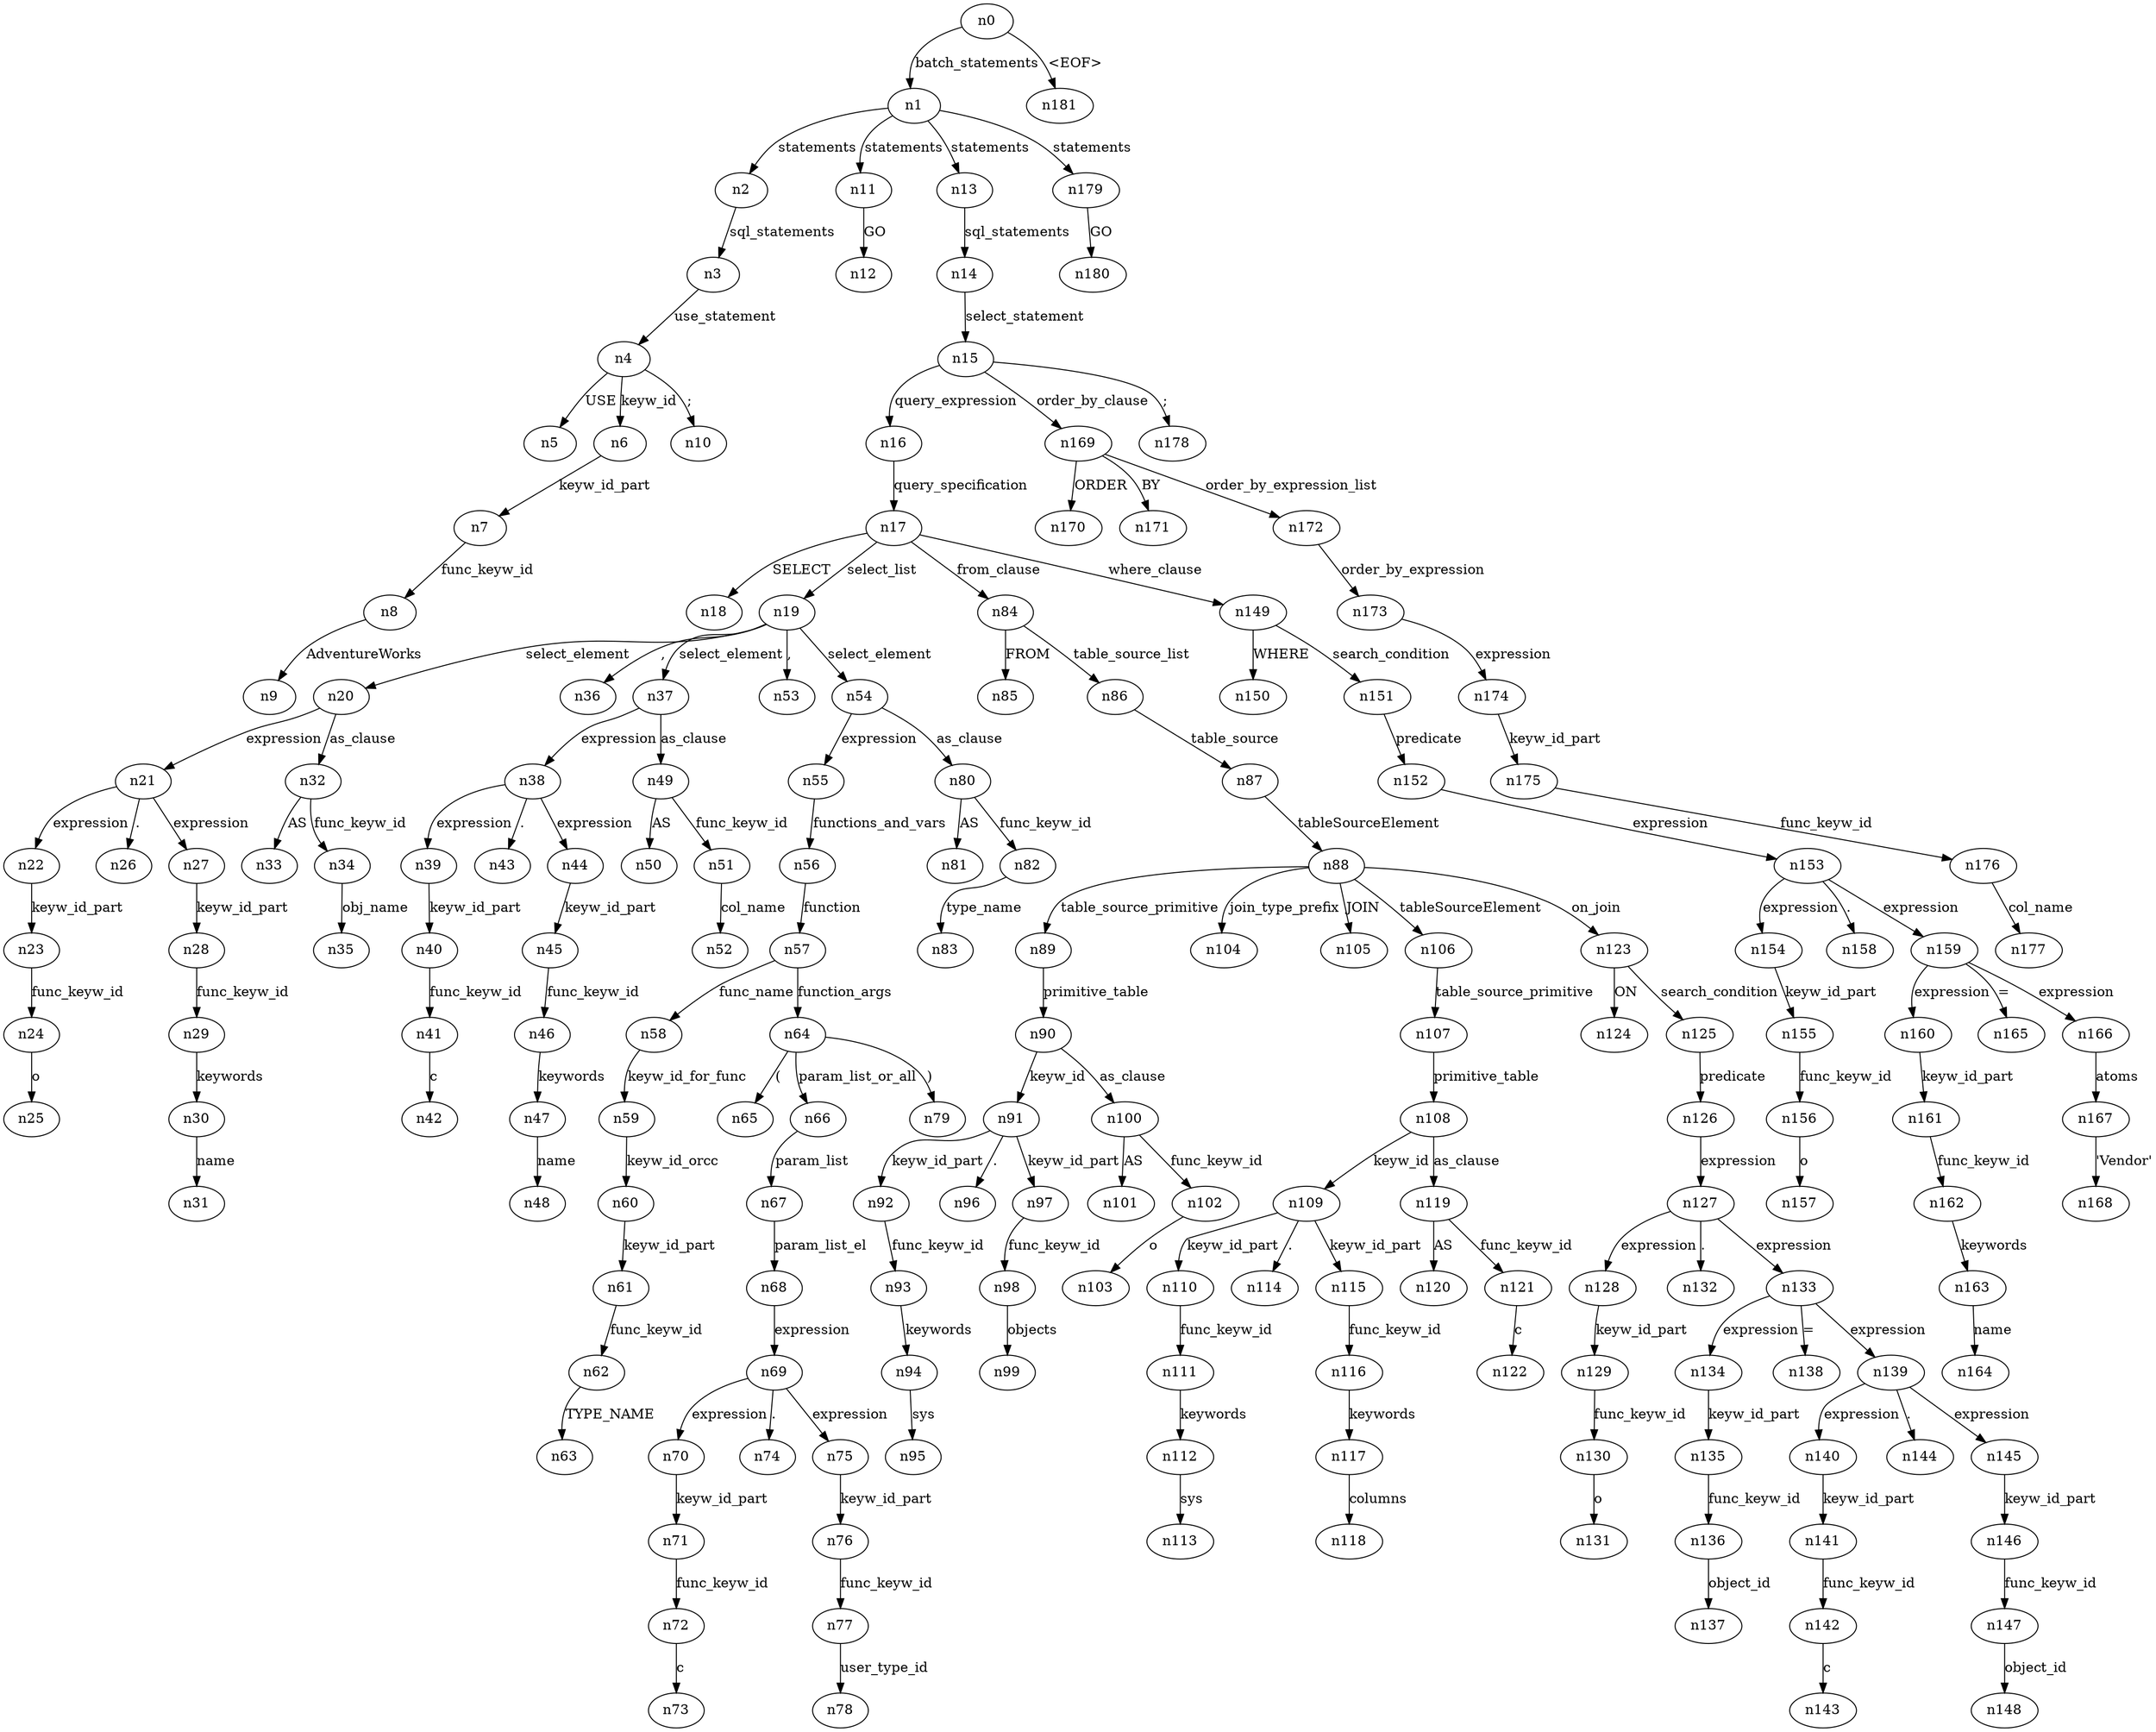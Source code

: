digraph ParseTree {
  n0 -> n1 [label="batch_statements"];
  n1 -> n2 [label="statements"];
  n2 -> n3 [label="sql_statements"];
  n3 -> n4 [label="use_statement"];
  n4 -> n5 [label="USE"];
  n4 -> n6 [label="keyw_id"];
  n6 -> n7 [label="keyw_id_part"];
  n7 -> n8 [label="func_keyw_id"];
  n8 -> n9 [label="AdventureWorks"];
  n4 -> n10 [label=";"];
  n1 -> n11 [label="statements"];
  n11 -> n12 [label="GO"];
  n1 -> n13 [label="statements"];
  n13 -> n14 [label="sql_statements"];
  n14 -> n15 [label="select_statement"];
  n15 -> n16 [label="query_expression"];
  n16 -> n17 [label="query_specification"];
  n17 -> n18 [label="SELECT"];
  n17 -> n19 [label="select_list"];
  n19 -> n20 [label="select_element"];
  n20 -> n21 [label="expression"];
  n21 -> n22 [label="expression"];
  n22 -> n23 [label="keyw_id_part"];
  n23 -> n24 [label="func_keyw_id"];
  n24 -> n25 [label="o"];
  n21 -> n26 [label="."];
  n21 -> n27 [label="expression"];
  n27 -> n28 [label="keyw_id_part"];
  n28 -> n29 [label="func_keyw_id"];
  n29 -> n30 [label="keywords"];
  n30 -> n31 [label="name"];
  n20 -> n32 [label="as_clause"];
  n32 -> n33 [label="AS"];
  n32 -> n34 [label="func_keyw_id"];
  n34 -> n35 [label="obj_name"];
  n19 -> n36 [label=","];
  n19 -> n37 [label="select_element"];
  n37 -> n38 [label="expression"];
  n38 -> n39 [label="expression"];
  n39 -> n40 [label="keyw_id_part"];
  n40 -> n41 [label="func_keyw_id"];
  n41 -> n42 [label="c"];
  n38 -> n43 [label="."];
  n38 -> n44 [label="expression"];
  n44 -> n45 [label="keyw_id_part"];
  n45 -> n46 [label="func_keyw_id"];
  n46 -> n47 [label="keywords"];
  n47 -> n48 [label="name"];
  n37 -> n49 [label="as_clause"];
  n49 -> n50 [label="AS"];
  n49 -> n51 [label="func_keyw_id"];
  n51 -> n52 [label="col_name"];
  n19 -> n53 [label=","];
  n19 -> n54 [label="select_element"];
  n54 -> n55 [label="expression"];
  n55 -> n56 [label="functions_and_vars"];
  n56 -> n57 [label="function"];
  n57 -> n58 [label="func_name"];
  n58 -> n59 [label="keyw_id_for_func"];
  n59 -> n60 [label="keyw_id_orcc"];
  n60 -> n61 [label="keyw_id_part"];
  n61 -> n62 [label="func_keyw_id"];
  n62 -> n63 [label="TYPE_NAME"];
  n57 -> n64 [label="function_args"];
  n64 -> n65 [label="("];
  n64 -> n66 [label="param_list_or_all"];
  n66 -> n67 [label="param_list"];
  n67 -> n68 [label="param_list_el"];
  n68 -> n69 [label="expression"];
  n69 -> n70 [label="expression"];
  n70 -> n71 [label="keyw_id_part"];
  n71 -> n72 [label="func_keyw_id"];
  n72 -> n73 [label="c"];
  n69 -> n74 [label="."];
  n69 -> n75 [label="expression"];
  n75 -> n76 [label="keyw_id_part"];
  n76 -> n77 [label="func_keyw_id"];
  n77 -> n78 [label="user_type_id"];
  n64 -> n79 [label=")"];
  n54 -> n80 [label="as_clause"];
  n80 -> n81 [label="AS"];
  n80 -> n82 [label="func_keyw_id"];
  n82 -> n83 [label="type_name"];
  n17 -> n84 [label="from_clause"];
  n84 -> n85 [label="FROM"];
  n84 -> n86 [label="table_source_list"];
  n86 -> n87 [label="table_source"];
  n87 -> n88 [label="tableSourceElement"];
  n88 -> n89 [label="table_source_primitive"];
  n89 -> n90 [label="primitive_table"];
  n90 -> n91 [label="keyw_id"];
  n91 -> n92 [label="keyw_id_part"];
  n92 -> n93 [label="func_keyw_id"];
  n93 -> n94 [label="keywords"];
  n94 -> n95 [label="sys"];
  n91 -> n96 [label="."];
  n91 -> n97 [label="keyw_id_part"];
  n97 -> n98 [label="func_keyw_id"];
  n98 -> n99 [label="objects"];
  n90 -> n100 [label="as_clause"];
  n100 -> n101 [label="AS"];
  n100 -> n102 [label="func_keyw_id"];
  n102 -> n103 [label="o"];
  n88 -> n104 [label="join_type_prefix"];
  n88 -> n105 [label="JOIN"];
  n88 -> n106 [label="tableSourceElement"];
  n106 -> n107 [label="table_source_primitive"];
  n107 -> n108 [label="primitive_table"];
  n108 -> n109 [label="keyw_id"];
  n109 -> n110 [label="keyw_id_part"];
  n110 -> n111 [label="func_keyw_id"];
  n111 -> n112 [label="keywords"];
  n112 -> n113 [label="sys"];
  n109 -> n114 [label="."];
  n109 -> n115 [label="keyw_id_part"];
  n115 -> n116 [label="func_keyw_id"];
  n116 -> n117 [label="keywords"];
  n117 -> n118 [label="columns"];
  n108 -> n119 [label="as_clause"];
  n119 -> n120 [label="AS"];
  n119 -> n121 [label="func_keyw_id"];
  n121 -> n122 [label="c"];
  n88 -> n123 [label="on_join"];
  n123 -> n124 [label="ON"];
  n123 -> n125 [label="search_condition"];
  n125 -> n126 [label="predicate"];
  n126 -> n127 [label="expression"];
  n127 -> n128 [label="expression"];
  n128 -> n129 [label="keyw_id_part"];
  n129 -> n130 [label="func_keyw_id"];
  n130 -> n131 [label="o"];
  n127 -> n132 [label="."];
  n127 -> n133 [label="expression"];
  n133 -> n134 [label="expression"];
  n134 -> n135 [label="keyw_id_part"];
  n135 -> n136 [label="func_keyw_id"];
  n136 -> n137 [label="object_id"];
  n133 -> n138 [label="="];
  n133 -> n139 [label="expression"];
  n139 -> n140 [label="expression"];
  n140 -> n141 [label="keyw_id_part"];
  n141 -> n142 [label="func_keyw_id"];
  n142 -> n143 [label="c"];
  n139 -> n144 [label="."];
  n139 -> n145 [label="expression"];
  n145 -> n146 [label="keyw_id_part"];
  n146 -> n147 [label="func_keyw_id"];
  n147 -> n148 [label="object_id"];
  n17 -> n149 [label="where_clause"];
  n149 -> n150 [label="WHERE"];
  n149 -> n151 [label="search_condition"];
  n151 -> n152 [label="predicate"];
  n152 -> n153 [label="expression"];
  n153 -> n154 [label="expression"];
  n154 -> n155 [label="keyw_id_part"];
  n155 -> n156 [label="func_keyw_id"];
  n156 -> n157 [label="o"];
  n153 -> n158 [label="."];
  n153 -> n159 [label="expression"];
  n159 -> n160 [label="expression"];
  n160 -> n161 [label="keyw_id_part"];
  n161 -> n162 [label="func_keyw_id"];
  n162 -> n163 [label="keywords"];
  n163 -> n164 [label="name"];
  n159 -> n165 [label="="];
  n159 -> n166 [label="expression"];
  n166 -> n167 [label="atoms"];
  n167 -> n168 [label="'Vendor'"];
  n15 -> n169 [label="order_by_clause"];
  n169 -> n170 [label="ORDER"];
  n169 -> n171 [label="BY"];
  n169 -> n172 [label="order_by_expression_list"];
  n172 -> n173 [label="order_by_expression"];
  n173 -> n174 [label="expression"];
  n174 -> n175 [label="keyw_id_part"];
  n175 -> n176 [label="func_keyw_id"];
  n176 -> n177 [label="col_name"];
  n15 -> n178 [label=";"];
  n1 -> n179 [label="statements"];
  n179 -> n180 [label="GO"];
  n0 -> n181 [label="<EOF>"];
}